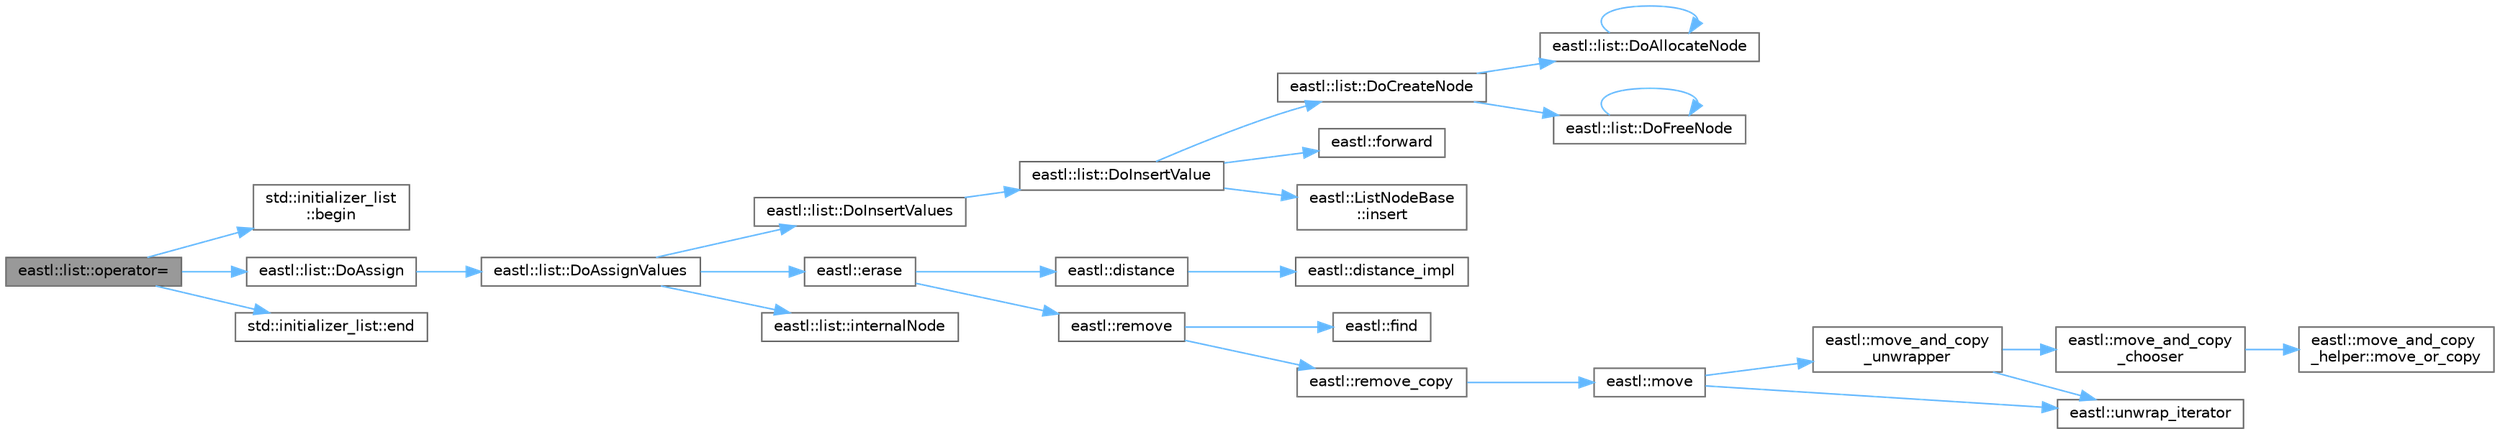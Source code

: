 digraph "eastl::list::operator="
{
 // LATEX_PDF_SIZE
  bgcolor="transparent";
  edge [fontname=Helvetica,fontsize=10,labelfontname=Helvetica,labelfontsize=10];
  node [fontname=Helvetica,fontsize=10,shape=box,height=0.2,width=0.4];
  rankdir="LR";
  Node1 [id="Node000001",label="eastl::list::operator=",height=0.2,width=0.4,color="gray40", fillcolor="grey60", style="filled", fontcolor="black",tooltip=" "];
  Node1 -> Node2 [id="edge27_Node000001_Node000002",color="steelblue1",style="solid",tooltip=" "];
  Node2 [id="Node000002",label="std::initializer_list\l::begin",height=0.2,width=0.4,color="grey40", fillcolor="white", style="filled",URL="$classstd_1_1initializer__list.html#a9764f0e67f30359f99762af6f8c2e401",tooltip=" "];
  Node1 -> Node3 [id="edge28_Node000001_Node000003",color="steelblue1",style="solid",tooltip=" "];
  Node3 [id="Node000003",label="eastl::list::DoAssign",height=0.2,width=0.4,color="grey40", fillcolor="white", style="filled",URL="$classeastl_1_1list.html#a9e9f51062c5ff2b7f401642c6f9fe4c6",tooltip=" "];
  Node3 -> Node4 [id="edge29_Node000003_Node000004",color="steelblue1",style="solid",tooltip=" "];
  Node4 [id="Node000004",label="eastl::list::DoAssignValues",height=0.2,width=0.4,color="grey40", fillcolor="white", style="filled",URL="$classeastl_1_1list.html#a3b37e9bf10bb2f0e9ef89f97c3788cea",tooltip=" "];
  Node4 -> Node5 [id="edge30_Node000004_Node000005",color="steelblue1",style="solid",tooltip=" "];
  Node5 [id="Node000005",label="eastl::list::DoInsertValues",height=0.2,width=0.4,color="grey40", fillcolor="white", style="filled",URL="$classeastl_1_1list.html#ac2eb8980983d66559c37e4c1795fac41",tooltip=" "];
  Node5 -> Node6 [id="edge31_Node000005_Node000006",color="steelblue1",style="solid",tooltip=" "];
  Node6 [id="Node000006",label="eastl::list::DoInsertValue",height=0.2,width=0.4,color="grey40", fillcolor="white", style="filled",URL="$classeastl_1_1list.html#a6b2e47832dabd9ed3c9b75d7a1a9b865",tooltip=" "];
  Node6 -> Node7 [id="edge32_Node000006_Node000007",color="steelblue1",style="solid",tooltip=" "];
  Node7 [id="Node000007",label="eastl::list::DoCreateNode",height=0.2,width=0.4,color="grey40", fillcolor="white", style="filled",URL="$classeastl_1_1list.html#af0d64efab2d824fe232a0b16a0e7d39c",tooltip=" "];
  Node7 -> Node8 [id="edge33_Node000007_Node000008",color="steelblue1",style="solid",tooltip=" "];
  Node8 [id="Node000008",label="eastl::list::DoAllocateNode",height=0.2,width=0.4,color="grey40", fillcolor="white", style="filled",URL="$classeastl_1_1list.html#a9da779830ccdc55ad163d9b717e9c5cb",tooltip=" "];
  Node8 -> Node8 [id="edge34_Node000008_Node000008",color="steelblue1",style="solid",tooltip=" "];
  Node7 -> Node9 [id="edge35_Node000007_Node000009",color="steelblue1",style="solid",tooltip=" "];
  Node9 [id="Node000009",label="eastl::list::DoFreeNode",height=0.2,width=0.4,color="grey40", fillcolor="white", style="filled",URL="$classeastl_1_1list.html#ada26db5c8e684528f2075ed7ee609713",tooltip=" "];
  Node9 -> Node9 [id="edge36_Node000009_Node000009",color="steelblue1",style="solid",tooltip=" "];
  Node6 -> Node10 [id="edge37_Node000006_Node000010",color="steelblue1",style="solid",tooltip=" "];
  Node10 [id="Node000010",label="eastl::forward",height=0.2,width=0.4,color="grey40", fillcolor="white", style="filled",URL="$namespaceeastl.html#a36662e86289d74a927ced4b51496fce5",tooltip=" "];
  Node6 -> Node11 [id="edge38_Node000006_Node000011",color="steelblue1",style="solid",tooltip=" "];
  Node11 [id="Node000011",label="eastl::ListNodeBase\l::insert",height=0.2,width=0.4,color="grey40", fillcolor="white", style="filled",URL="$structeastl_1_1_list_node_base.html#a9534e2fa05980ca2b6648f2a287786ec",tooltip=" "];
  Node4 -> Node12 [id="edge39_Node000004_Node000012",color="steelblue1",style="solid",tooltip=" "];
  Node12 [id="Node000012",label="eastl::erase",height=0.2,width=0.4,color="grey40", fillcolor="white", style="filled",URL="$namespaceeastl.html#a75d8cac5cad3f9f56a904885dfe232c4",tooltip=" "];
  Node12 -> Node13 [id="edge40_Node000012_Node000013",color="steelblue1",style="solid",tooltip=" "];
  Node13 [id="Node000013",label="eastl::distance",height=0.2,width=0.4,color="grey40", fillcolor="white", style="filled",URL="$namespaceeastl.html#ab917da722315c1690092f5014763fa32",tooltip=" "];
  Node13 -> Node14 [id="edge41_Node000013_Node000014",color="steelblue1",style="solid",tooltip=" "];
  Node14 [id="Node000014",label="eastl::distance_impl",height=0.2,width=0.4,color="grey40", fillcolor="white", style="filled",URL="$namespaceeastl.html#abecf463555859450615dad4a1887f777",tooltip=" "];
  Node12 -> Node15 [id="edge42_Node000012_Node000015",color="steelblue1",style="solid",tooltip=" "];
  Node15 [id="Node000015",label="eastl::remove",height=0.2,width=0.4,color="grey40", fillcolor="white", style="filled",URL="$namespaceeastl.html#a1b3d2af5677205f2e7f9c0ddd434396a",tooltip=" "];
  Node15 -> Node16 [id="edge43_Node000015_Node000016",color="steelblue1",style="solid",tooltip=" "];
  Node16 [id="Node000016",label="eastl::find",height=0.2,width=0.4,color="grey40", fillcolor="white", style="filled",URL="$namespaceeastl.html#a23d0611e8e0db77c52a142b65d7522c4",tooltip=" "];
  Node15 -> Node17 [id="edge44_Node000015_Node000017",color="steelblue1",style="solid",tooltip=" "];
  Node17 [id="Node000017",label="eastl::remove_copy",height=0.2,width=0.4,color="grey40", fillcolor="white", style="filled",URL="$namespaceeastl.html#a45664812c389182951e646de5d2fc640",tooltip=" "];
  Node17 -> Node18 [id="edge45_Node000017_Node000018",color="steelblue1",style="solid",tooltip=" "];
  Node18 [id="Node000018",label="eastl::move",height=0.2,width=0.4,color="grey40", fillcolor="white", style="filled",URL="$namespaceeastl.html#a58ada88d74ffe16bba892a0ccccc8aba",tooltip=" "];
  Node18 -> Node19 [id="edge46_Node000018_Node000019",color="steelblue1",style="solid",tooltip=" "];
  Node19 [id="Node000019",label="eastl::move_and_copy\l_unwrapper",height=0.2,width=0.4,color="grey40", fillcolor="white", style="filled",URL="$namespaceeastl.html#a661e609e51ae177a723acb076d9fcb52",tooltip=" "];
  Node19 -> Node20 [id="edge47_Node000019_Node000020",color="steelblue1",style="solid",tooltip=" "];
  Node20 [id="Node000020",label="eastl::move_and_copy\l_chooser",height=0.2,width=0.4,color="grey40", fillcolor="white", style="filled",URL="$namespaceeastl.html#a69a59b58a0b86c06c81fd89a94cff90d",tooltip=" "];
  Node20 -> Node21 [id="edge48_Node000020_Node000021",color="steelblue1",style="solid",tooltip=" "];
  Node21 [id="Node000021",label="eastl::move_and_copy\l_helper::move_or_copy",height=0.2,width=0.4,color="grey40", fillcolor="white", style="filled",URL="$structeastl_1_1move__and__copy__helper.html#aa9de7d135fbe5ddb02a94513283cf77b",tooltip=" "];
  Node19 -> Node22 [id="edge49_Node000019_Node000022",color="steelblue1",style="solid",tooltip=" "];
  Node22 [id="Node000022",label="eastl::unwrap_iterator",height=0.2,width=0.4,color="grey40", fillcolor="white", style="filled",URL="$namespaceeastl.html#a82f343209a121c16468a124327e2d303",tooltip=" "];
  Node18 -> Node22 [id="edge50_Node000018_Node000022",color="steelblue1",style="solid",tooltip=" "];
  Node4 -> Node23 [id="edge51_Node000004_Node000023",color="steelblue1",style="solid",tooltip=" "];
  Node23 [id="Node000023",label="eastl::list::internalNode",height=0.2,width=0.4,color="grey40", fillcolor="white", style="filled",URL="$classeastl_1_1list.html#ad85f0b3b612469405f22aba10045132b",tooltip=" "];
  Node1 -> Node24 [id="edge52_Node000001_Node000024",color="steelblue1",style="solid",tooltip=" "];
  Node24 [id="Node000024",label="std::initializer_list::end",height=0.2,width=0.4,color="grey40", fillcolor="white", style="filled",URL="$classstd_1_1initializer__list.html#ae81976034149945787979d065b5bbbec",tooltip=" "];
}
